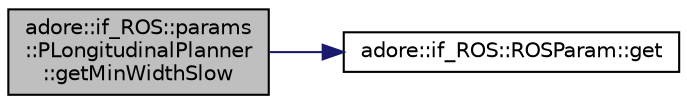 digraph "adore::if_ROS::params::PLongitudinalPlanner::getMinWidthSlow"
{
 // LATEX_PDF_SIZE
  edge [fontname="Helvetica",fontsize="10",labelfontname="Helvetica",labelfontsize="10"];
  node [fontname="Helvetica",fontsize="10",shape=record];
  rankdir="LR";
  Node1 [label="adore::if_ROS::params\l::PLongitudinalPlanner\l::getMinWidthSlow",height=0.2,width=0.4,color="black", fillcolor="grey75", style="filled", fontcolor="black",tooltip="getMinWidthSlow returns the minimum lane width, below/at which vehicle moves slowly: Should be greate..."];
  Node1 -> Node2 [color="midnightblue",fontsize="10",style="solid",fontname="Helvetica"];
  Node2 [label="adore::if_ROS::ROSParam::get",height=0.2,width=0.4,color="black", fillcolor="white", style="filled",URL="$classadore_1_1if__ROS_1_1ROSParam.html#adf480c94fa5b1368850b0a491791e4e6",tooltip=" "];
}
